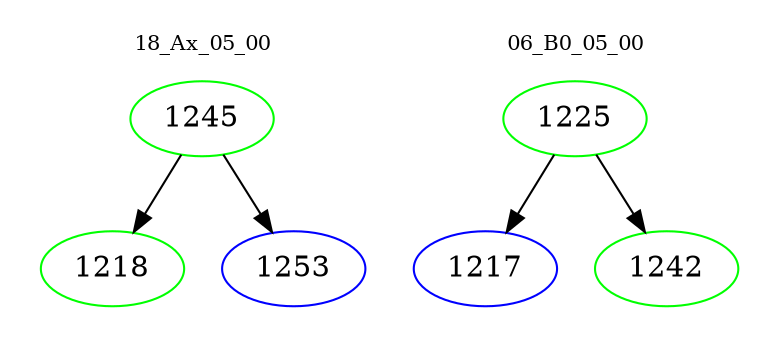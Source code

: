 digraph{
subgraph cluster_0 {
color = white
label = "18_Ax_05_00";
fontsize=10;
T0_1245 [label="1245", color="green"]
T0_1245 -> T0_1218 [color="black"]
T0_1218 [label="1218", color="green"]
T0_1245 -> T0_1253 [color="black"]
T0_1253 [label="1253", color="blue"]
}
subgraph cluster_1 {
color = white
label = "06_B0_05_00";
fontsize=10;
T1_1225 [label="1225", color="green"]
T1_1225 -> T1_1217 [color="black"]
T1_1217 [label="1217", color="blue"]
T1_1225 -> T1_1242 [color="black"]
T1_1242 [label="1242", color="green"]
}
}
